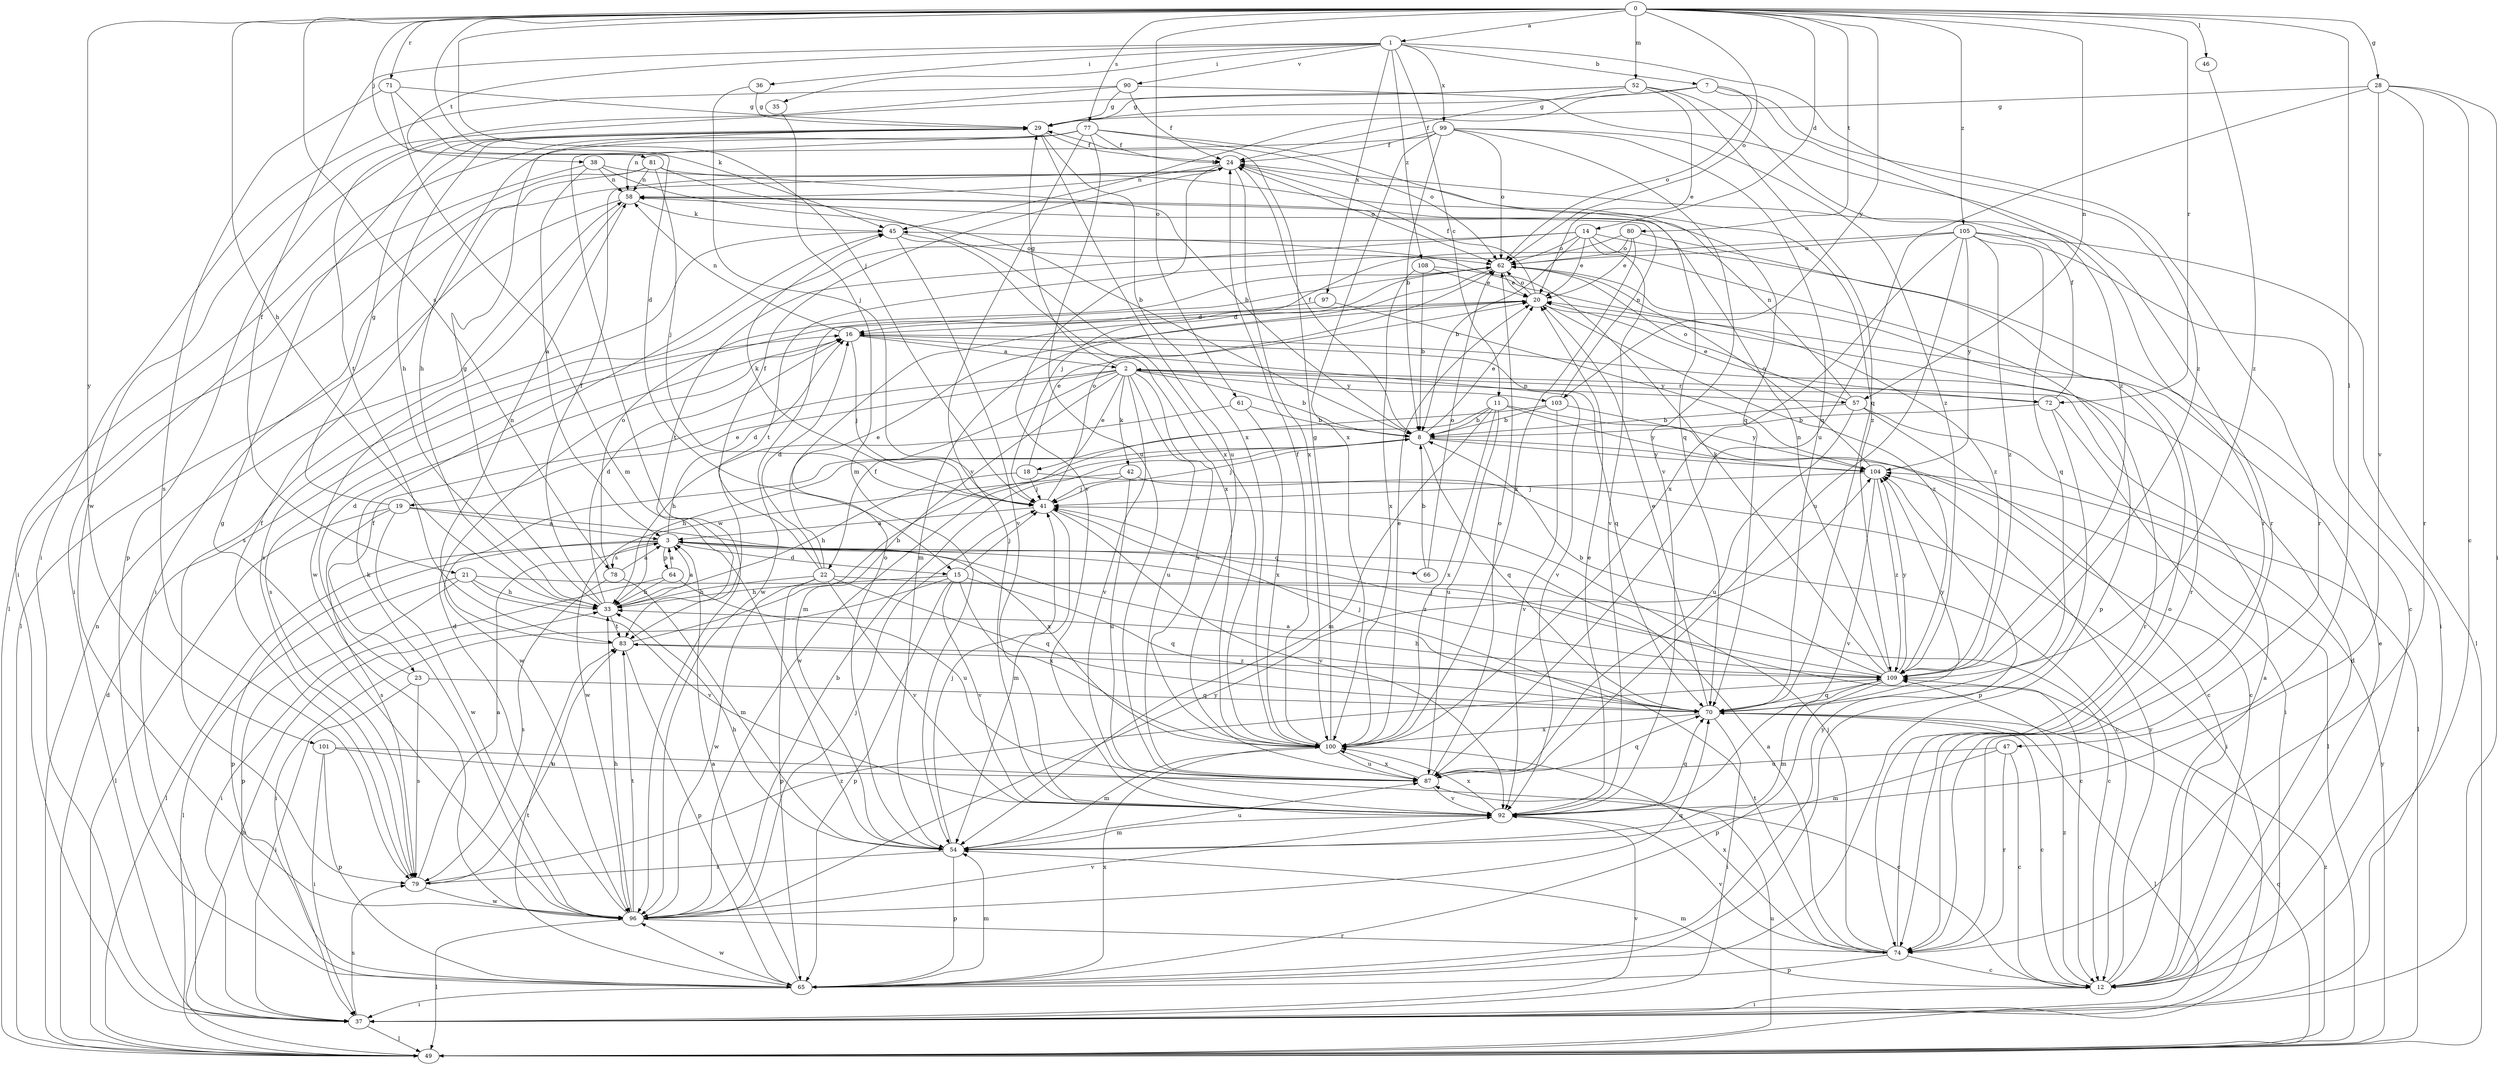 strict digraph  {
0;
1;
2;
3;
7;
8;
11;
12;
14;
15;
16;
18;
19;
20;
21;
22;
23;
24;
28;
29;
33;
35;
36;
37;
38;
41;
42;
45;
46;
47;
49;
52;
54;
57;
58;
61;
62;
64;
65;
66;
70;
71;
72;
74;
77;
78;
79;
80;
81;
83;
87;
90;
92;
96;
97;
99;
100;
101;
103;
104;
105;
108;
109;
0 -> 1  [label=a];
0 -> 14  [label=d];
0 -> 15  [label=d];
0 -> 28  [label=g];
0 -> 33  [label=h];
0 -> 38  [label=j];
0 -> 41  [label=j];
0 -> 46  [label=l];
0 -> 47  [label=l];
0 -> 52  [label=m];
0 -> 57  [label=n];
0 -> 61  [label=o];
0 -> 62  [label=o];
0 -> 71  [label=r];
0 -> 72  [label=r];
0 -> 77  [label=s];
0 -> 78  [label=s];
0 -> 80  [label=t];
0 -> 101  [label=y];
0 -> 103  [label=y];
0 -> 105  [label=z];
1 -> 7  [label=b];
1 -> 11  [label=c];
1 -> 21  [label=f];
1 -> 35  [label=i];
1 -> 36  [label=i];
1 -> 81  [label=t];
1 -> 90  [label=v];
1 -> 97  [label=x];
1 -> 99  [label=x];
1 -> 108  [label=z];
1 -> 109  [label=z];
2 -> 8  [label=b];
2 -> 18  [label=e];
2 -> 19  [label=e];
2 -> 22  [label=f];
2 -> 23  [label=f];
2 -> 29  [label=g];
2 -> 42  [label=k];
2 -> 54  [label=m];
2 -> 57  [label=n];
2 -> 72  [label=r];
2 -> 87  [label=u];
2 -> 92  [label=v];
2 -> 100  [label=x];
2 -> 103  [label=y];
3 -> 15  [label=d];
3 -> 16  [label=d];
3 -> 49  [label=l];
3 -> 64  [label=p];
3 -> 65  [label=p];
3 -> 66  [label=q];
3 -> 78  [label=s];
3 -> 109  [label=z];
7 -> 29  [label=g];
7 -> 45  [label=k];
7 -> 62  [label=o];
7 -> 74  [label=r];
7 -> 109  [label=z];
8 -> 20  [label=e];
8 -> 24  [label=f];
8 -> 33  [label=h];
8 -> 41  [label=j];
8 -> 49  [label=l];
8 -> 70  [label=q];
8 -> 104  [label=y];
11 -> 8  [label=b];
11 -> 12  [label=c];
11 -> 54  [label=m];
11 -> 87  [label=u];
11 -> 96  [label=w];
11 -> 100  [label=x];
11 -> 104  [label=y];
12 -> 2  [label=a];
12 -> 16  [label=d];
12 -> 20  [label=e];
12 -> 37  [label=i];
12 -> 54  [label=m];
12 -> 104  [label=y];
12 -> 109  [label=z];
14 -> 8  [label=b];
14 -> 12  [label=c];
14 -> 20  [label=e];
14 -> 62  [label=o];
14 -> 65  [label=p];
14 -> 79  [label=s];
14 -> 83  [label=t];
14 -> 92  [label=v];
15 -> 33  [label=h];
15 -> 37  [label=i];
15 -> 41  [label=j];
15 -> 65  [label=p];
15 -> 70  [label=q];
15 -> 92  [label=v];
15 -> 100  [label=x];
16 -> 2  [label=a];
16 -> 41  [label=j];
16 -> 58  [label=n];
16 -> 70  [label=q];
16 -> 92  [label=v];
18 -> 20  [label=e];
18 -> 33  [label=h];
18 -> 37  [label=i];
18 -> 41  [label=j];
19 -> 3  [label=a];
19 -> 29  [label=g];
19 -> 49  [label=l];
19 -> 79  [label=s];
19 -> 96  [label=w];
19 -> 100  [label=x];
20 -> 16  [label=d];
20 -> 24  [label=f];
20 -> 62  [label=o];
20 -> 74  [label=r];
20 -> 79  [label=s];
20 -> 109  [label=z];
21 -> 12  [label=c];
21 -> 33  [label=h];
21 -> 49  [label=l];
21 -> 65  [label=p];
21 -> 92  [label=v];
22 -> 12  [label=c];
22 -> 16  [label=d];
22 -> 20  [label=e];
22 -> 24  [label=f];
22 -> 33  [label=h];
22 -> 65  [label=p];
22 -> 70  [label=q];
22 -> 92  [label=v];
22 -> 96  [label=w];
23 -> 16  [label=d];
23 -> 37  [label=i];
23 -> 70  [label=q];
23 -> 79  [label=s];
24 -> 58  [label=n];
24 -> 62  [label=o];
24 -> 92  [label=v];
24 -> 100  [label=x];
24 -> 109  [label=z];
28 -> 12  [label=c];
28 -> 29  [label=g];
28 -> 37  [label=i];
28 -> 74  [label=r];
28 -> 87  [label=u];
28 -> 92  [label=v];
29 -> 24  [label=f];
29 -> 33  [label=h];
29 -> 65  [label=p];
29 -> 87  [label=u];
29 -> 100  [label=x];
33 -> 3  [label=a];
33 -> 16  [label=d];
33 -> 24  [label=f];
33 -> 29  [label=g];
33 -> 83  [label=t];
35 -> 54  [label=m];
36 -> 29  [label=g];
36 -> 41  [label=j];
37 -> 49  [label=l];
37 -> 79  [label=s];
37 -> 92  [label=v];
38 -> 3  [label=a];
38 -> 8  [label=b];
38 -> 37  [label=i];
38 -> 58  [label=n];
38 -> 70  [label=q];
41 -> 3  [label=a];
41 -> 45  [label=k];
41 -> 54  [label=m];
41 -> 62  [label=o];
41 -> 92  [label=v];
42 -> 12  [label=c];
42 -> 41  [label=j];
42 -> 87  [label=u];
42 -> 96  [label=w];
45 -> 62  [label=o];
45 -> 92  [label=v];
45 -> 96  [label=w];
45 -> 100  [label=x];
46 -> 109  [label=z];
47 -> 12  [label=c];
47 -> 54  [label=m];
47 -> 74  [label=r];
47 -> 87  [label=u];
49 -> 16  [label=d];
49 -> 33  [label=h];
49 -> 58  [label=n];
49 -> 70  [label=q];
49 -> 87  [label=u];
49 -> 104  [label=y];
49 -> 109  [label=z];
52 -> 20  [label=e];
52 -> 24  [label=f];
52 -> 29  [label=g];
52 -> 70  [label=q];
52 -> 74  [label=r];
52 -> 96  [label=w];
54 -> 33  [label=h];
54 -> 41  [label=j];
54 -> 62  [label=o];
54 -> 65  [label=p];
54 -> 79  [label=s];
54 -> 87  [label=u];
57 -> 8  [label=b];
57 -> 12  [label=c];
57 -> 49  [label=l];
57 -> 58  [label=n];
57 -> 62  [label=o];
57 -> 87  [label=u];
58 -> 45  [label=k];
58 -> 49  [label=l];
58 -> 79  [label=s];
61 -> 8  [label=b];
61 -> 33  [label=h];
61 -> 100  [label=x];
62 -> 20  [label=e];
62 -> 54  [label=m];
62 -> 96  [label=w];
64 -> 3  [label=a];
64 -> 33  [label=h];
64 -> 37  [label=i];
64 -> 87  [label=u];
65 -> 3  [label=a];
65 -> 37  [label=i];
65 -> 54  [label=m];
65 -> 83  [label=t];
65 -> 96  [label=w];
65 -> 100  [label=x];
65 -> 104  [label=y];
66 -> 8  [label=b];
66 -> 62  [label=o];
70 -> 3  [label=a];
70 -> 12  [label=c];
70 -> 20  [label=e];
70 -> 37  [label=i];
70 -> 41  [label=j];
70 -> 49  [label=l];
70 -> 100  [label=x];
70 -> 104  [label=y];
71 -> 29  [label=g];
71 -> 45  [label=k];
71 -> 54  [label=m];
71 -> 79  [label=s];
72 -> 8  [label=b];
72 -> 20  [label=e];
72 -> 24  [label=f];
72 -> 37  [label=i];
72 -> 65  [label=p];
74 -> 3  [label=a];
74 -> 12  [label=c];
74 -> 41  [label=j];
74 -> 62  [label=o];
74 -> 65  [label=p];
74 -> 83  [label=t];
74 -> 92  [label=v];
74 -> 100  [label=x];
77 -> 24  [label=f];
77 -> 33  [label=h];
77 -> 37  [label=i];
77 -> 58  [label=n];
77 -> 62  [label=o];
77 -> 70  [label=q];
77 -> 87  [label=u];
77 -> 92  [label=v];
78 -> 3  [label=a];
78 -> 54  [label=m];
78 -> 62  [label=o];
78 -> 79  [label=s];
79 -> 3  [label=a];
79 -> 24  [label=f];
79 -> 83  [label=t];
79 -> 96  [label=w];
79 -> 109  [label=z];
80 -> 20  [label=e];
80 -> 62  [label=o];
80 -> 74  [label=r];
80 -> 83  [label=t];
80 -> 100  [label=x];
81 -> 8  [label=b];
81 -> 37  [label=i];
81 -> 41  [label=j];
81 -> 49  [label=l];
81 -> 58  [label=n];
81 -> 100  [label=x];
83 -> 8  [label=b];
83 -> 58  [label=n];
83 -> 65  [label=p];
83 -> 109  [label=z];
87 -> 62  [label=o];
87 -> 70  [label=q];
87 -> 92  [label=v];
87 -> 100  [label=x];
90 -> 24  [label=f];
90 -> 29  [label=g];
90 -> 37  [label=i];
90 -> 74  [label=r];
90 -> 83  [label=t];
92 -> 20  [label=e];
92 -> 54  [label=m];
92 -> 70  [label=q];
92 -> 100  [label=x];
96 -> 8  [label=b];
96 -> 16  [label=d];
96 -> 29  [label=g];
96 -> 33  [label=h];
96 -> 41  [label=j];
96 -> 45  [label=k];
96 -> 49  [label=l];
96 -> 70  [label=q];
96 -> 74  [label=r];
96 -> 83  [label=t];
96 -> 92  [label=v];
96 -> 104  [label=y];
97 -> 16  [label=d];
97 -> 104  [label=y];
99 -> 8  [label=b];
99 -> 24  [label=f];
99 -> 62  [label=o];
99 -> 70  [label=q];
99 -> 92  [label=v];
99 -> 96  [label=w];
99 -> 100  [label=x];
99 -> 109  [label=z];
100 -> 20  [label=e];
100 -> 24  [label=f];
100 -> 29  [label=g];
100 -> 54  [label=m];
100 -> 87  [label=u];
101 -> 12  [label=c];
101 -> 37  [label=i];
101 -> 65  [label=p];
101 -> 87  [label=u];
103 -> 8  [label=b];
103 -> 58  [label=n];
103 -> 92  [label=v];
103 -> 96  [label=w];
103 -> 104  [label=y];
104 -> 41  [label=j];
104 -> 62  [label=o];
104 -> 92  [label=v];
104 -> 109  [label=z];
105 -> 37  [label=i];
105 -> 41  [label=j];
105 -> 49  [label=l];
105 -> 62  [label=o];
105 -> 70  [label=q];
105 -> 87  [label=u];
105 -> 100  [label=x];
105 -> 104  [label=y];
105 -> 109  [label=z];
108 -> 8  [label=b];
108 -> 20  [label=e];
108 -> 100  [label=x];
108 -> 109  [label=z];
109 -> 8  [label=b];
109 -> 33  [label=h];
109 -> 41  [label=j];
109 -> 45  [label=k];
109 -> 54  [label=m];
109 -> 58  [label=n];
109 -> 65  [label=p];
109 -> 70  [label=q];
109 -> 104  [label=y];
}
